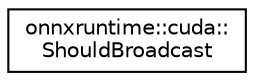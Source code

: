 digraph "Graphical Class Hierarchy"
{
  edge [fontname="Helvetica",fontsize="10",labelfontname="Helvetica",labelfontsize="10"];
  node [fontname="Helvetica",fontsize="10",shape=record];
  rankdir="LR";
  Node0 [label="onnxruntime::cuda::\lShouldBroadcast",height=0.2,width=0.4,color="black", fillcolor="white", style="filled",URL="$classonnxruntime_1_1cuda_1_1ShouldBroadcast.html"];
}
